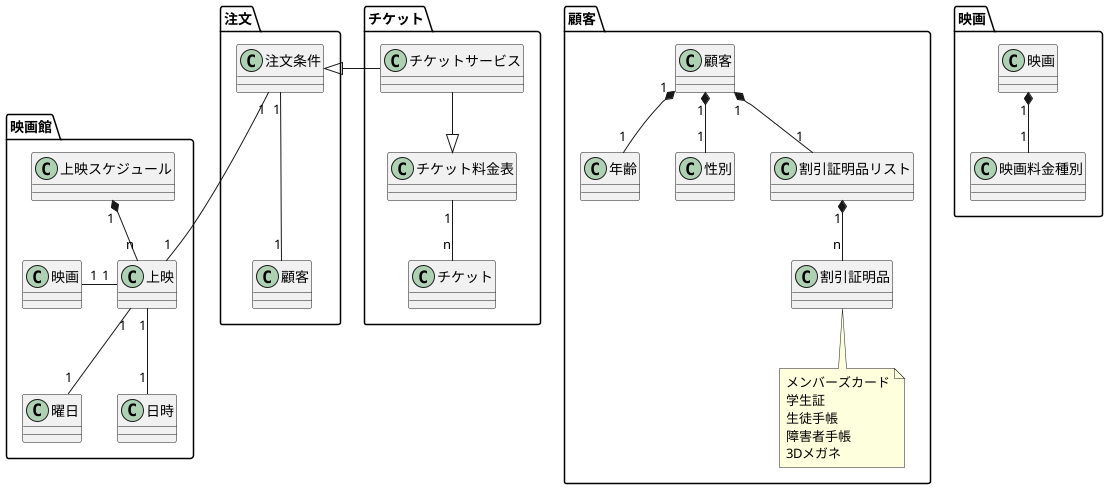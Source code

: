 @startuml

package 顧客 {

    class 顧客

    class 年齢

    class 性別

    class 割引証明品リスト

    class 割引証明品

    顧客 "1" *-- "1" 年齢
    顧客 "1" *-- "1" 性別
    顧客 "1" *-- "1" 割引証明品リスト
    割引証明品リスト "1" *-- "n" 割引証明品

    note bottom of 割引証明品
        メンバーズカード
        学生証
        生徒手帳
        障害者手帳
        3Dメガネ
    end note
}

package 映画 {

    class 映画

    class 映画料金種別

    映画 "1" *-- "1" 映画料金種別
}

package 映画館 {

    class 上映スケジュール

    class 上映

    class 曜日

    class 日時

    上映スケジュール "1" *-- "n" 上映
    上映 "1" -- "1" "曜日"
    上映 "1" -- "1" "日時"
    上映 "1" -left- "1" "映画"
}

package 注文 {

    class 注文条件

    注文条件 "1" --- "1" 顧客
    注文条件 "1" --- "1" 上映
}

package チケット {
    class チケットサービス

    class チケット料金表

    class チケット

    チケットサービス -right-|> 注文条件
    チケットサービス --|> チケット料金表
    チケット料金表 "1" -- "n" チケット
}

@enduml
